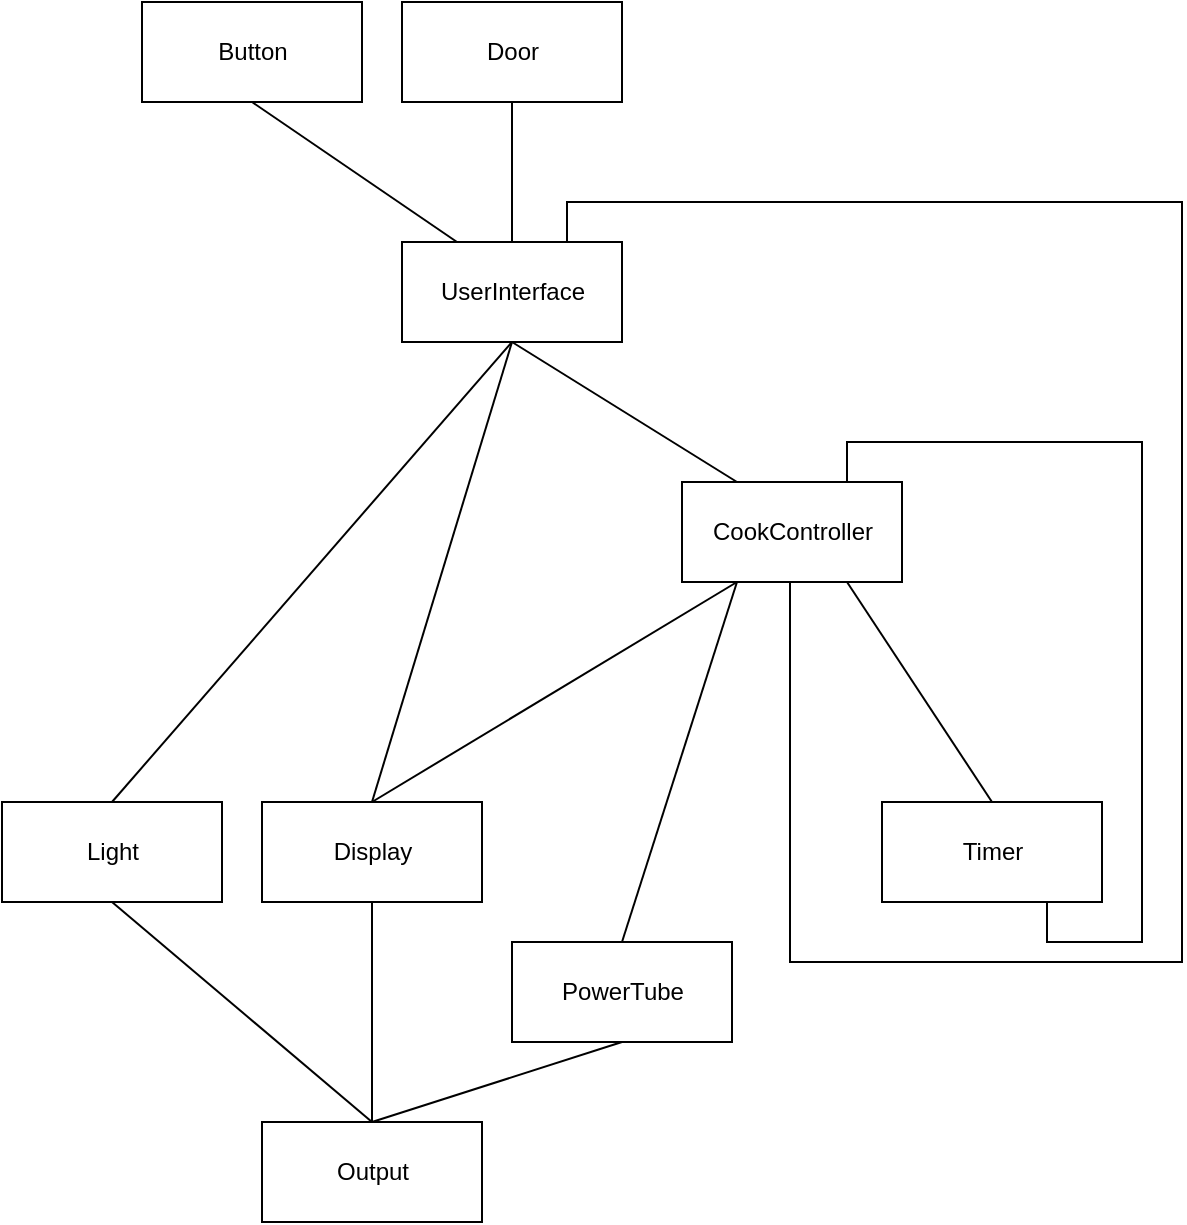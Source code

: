 <mxfile version="12.2.6" type="onedrive" pages="1"><diagram id="6nDYHa8RK8UfnWkhH85k" name="Page-1"><mxGraphModel dx="1303" dy="735" grid="1" gridSize="10" guides="1" tooltips="1" connect="1" arrows="1" fold="1" page="1" pageScale="1" pageWidth="827" pageHeight="1169" math="0" shadow="0"><root><mxCell id="0"/><mxCell id="1" parent="0"/><mxCell id="8oFi16CktfhOujP5GCMT-20" style="edgeStyle=none;rounded=0;orthogonalLoop=1;jettySize=auto;html=1;exitX=0.5;exitY=1;exitDx=0;exitDy=0;entryX=0.5;entryY=0;entryDx=0;entryDy=0;endArrow=none;endFill=0;" parent="1" source="8oFi16CktfhOujP5GCMT-1" target="8oFi16CktfhOujP5GCMT-6" edge="1"><mxGeometry relative="1" as="geometry"/></mxCell><mxCell id="8oFi16CktfhOujP5GCMT-21" style="edgeStyle=none;rounded=0;orthogonalLoop=1;jettySize=auto;html=1;exitX=0.5;exitY=1;exitDx=0;exitDy=0;entryX=0.5;entryY=0;entryDx=0;entryDy=0;endArrow=none;endFill=0;" parent="1" source="8oFi16CktfhOujP5GCMT-1" target="8oFi16CktfhOujP5GCMT-10" edge="1"><mxGeometry relative="1" as="geometry"/></mxCell><mxCell id="8oFi16CktfhOujP5GCMT-24" style="edgeStyle=none;rounded=0;orthogonalLoop=1;jettySize=auto;html=1;exitX=0.5;exitY=1;exitDx=0;exitDy=0;entryX=0.25;entryY=0;entryDx=0;entryDy=0;endArrow=none;endFill=0;" parent="1" source="8oFi16CktfhOujP5GCMT-1" target="8oFi16CktfhOujP5GCMT-12" edge="1"><mxGeometry relative="1" as="geometry"/></mxCell><mxCell id="8oFi16CktfhOujP5GCMT-1" value="UserInterface" style="html=1;" parent="1" vertex="1"><mxGeometry x="310" y="160" width="110" height="50" as="geometry"/></mxCell><mxCell id="8oFi16CktfhOujP5GCMT-18" style="rounded=0;orthogonalLoop=1;jettySize=auto;html=1;exitX=0.5;exitY=1;exitDx=0;exitDy=0;entryX=0.25;entryY=0;entryDx=0;entryDy=0;endArrow=none;endFill=0;" parent="1" source="8oFi16CktfhOujP5GCMT-2" target="8oFi16CktfhOujP5GCMT-1" edge="1"><mxGeometry relative="1" as="geometry"/></mxCell><mxCell id="8oFi16CktfhOujP5GCMT-2" value="Button" style="html=1;" parent="1" vertex="1"><mxGeometry x="180" y="40" width="110" height="50" as="geometry"/></mxCell><mxCell id="8oFi16CktfhOujP5GCMT-19" style="edgeStyle=none;rounded=0;orthogonalLoop=1;jettySize=auto;html=1;exitX=0.5;exitY=1;exitDx=0;exitDy=0;entryX=0.5;entryY=0;entryDx=0;entryDy=0;endArrow=none;endFill=0;" parent="1" source="8oFi16CktfhOujP5GCMT-4" target="8oFi16CktfhOujP5GCMT-1" edge="1"><mxGeometry relative="1" as="geometry"/></mxCell><mxCell id="8oFi16CktfhOujP5GCMT-4" value="Door" style="html=1;" parent="1" vertex="1"><mxGeometry x="310" y="40" width="110" height="50" as="geometry"/></mxCell><mxCell id="8oFi16CktfhOujP5GCMT-30" style="edgeStyle=none;rounded=0;orthogonalLoop=1;jettySize=auto;html=1;exitX=0.5;exitY=1;exitDx=0;exitDy=0;endArrow=none;endFill=0;entryX=0.5;entryY=0;entryDx=0;entryDy=0;" parent="1" source="8oFi16CktfhOujP5GCMT-6" target="8oFi16CktfhOujP5GCMT-8" edge="1"><mxGeometry relative="1" as="geometry"><mxPoint x="260" y="610" as="targetPoint"/></mxGeometry></mxCell><mxCell id="8oFi16CktfhOujP5GCMT-6" value="Display" style="html=1;" parent="1" vertex="1"><mxGeometry x="240" y="440" width="110" height="50" as="geometry"/></mxCell><mxCell id="8oFi16CktfhOujP5GCMT-8" value="Output" style="html=1;" parent="1" vertex="1"><mxGeometry x="240" y="600" width="110" height="50" as="geometry"/></mxCell><mxCell id="8oFi16CktfhOujP5GCMT-31" style="edgeStyle=none;rounded=0;orthogonalLoop=1;jettySize=auto;html=1;exitX=0.5;exitY=1;exitDx=0;exitDy=0;entryX=0.5;entryY=0;entryDx=0;entryDy=0;endArrow=none;endFill=0;" parent="1" source="8oFi16CktfhOujP5GCMT-10" target="8oFi16CktfhOujP5GCMT-8" edge="1"><mxGeometry relative="1" as="geometry"/></mxCell><mxCell id="8oFi16CktfhOujP5GCMT-10" value="Light" style="html=1;" parent="1" vertex="1"><mxGeometry x="110" y="440" width="110" height="50" as="geometry"/></mxCell><mxCell id="8oFi16CktfhOujP5GCMT-23" style="rounded=0;orthogonalLoop=1;jettySize=auto;elbow=vertical;html=1;exitX=0.25;exitY=1;exitDx=0;exitDy=0;endArrow=none;endFill=0;entryX=0.5;entryY=0;entryDx=0;entryDy=0;" parent="1" source="8oFi16CktfhOujP5GCMT-12" target="8oFi16CktfhOujP5GCMT-6" edge="1"><mxGeometry relative="1" as="geometry"><mxPoint x="360" y="380" as="targetPoint"/></mxGeometry></mxCell><mxCell id="8oFi16CktfhOujP5GCMT-25" style="edgeStyle=none;rounded=0;orthogonalLoop=1;jettySize=auto;html=1;exitX=0.25;exitY=1;exitDx=0;exitDy=0;entryX=0.5;entryY=0;entryDx=0;entryDy=0;endArrow=none;endFill=0;" parent="1" source="8oFi16CktfhOujP5GCMT-12" target="8oFi16CktfhOujP5GCMT-16" edge="1"><mxGeometry relative="1" as="geometry"/></mxCell><mxCell id="8oFi16CktfhOujP5GCMT-26" style="rounded=0;orthogonalLoop=1;jettySize=auto;html=1;exitX=0.75;exitY=1;exitDx=0;exitDy=0;entryX=0.5;entryY=0;entryDx=0;entryDy=0;endArrow=none;endFill=0;" parent="1" source="8oFi16CktfhOujP5GCMT-12" target="8oFi16CktfhOujP5GCMT-14" edge="1"><mxGeometry relative="1" as="geometry"/></mxCell><mxCell id="8oFi16CktfhOujP5GCMT-33" style="edgeStyle=orthogonalEdgeStyle;rounded=0;orthogonalLoop=1;jettySize=auto;html=1;exitX=0.5;exitY=1;exitDx=0;exitDy=0;entryX=0.75;entryY=0;entryDx=0;entryDy=0;endArrow=none;endFill=0;" parent="1" source="8oFi16CktfhOujP5GCMT-12" target="8oFi16CktfhOujP5GCMT-1" edge="1"><mxGeometry relative="1" as="geometry"><Array as="points"><mxPoint x="504" y="520"/><mxPoint x="700" y="520"/><mxPoint x="700" y="140"/><mxPoint x="393" y="140"/></Array></mxGeometry></mxCell><mxCell id="8oFi16CktfhOujP5GCMT-12" value="CookController" style="html=1;" parent="1" vertex="1"><mxGeometry x="450" y="280" width="110" height="50" as="geometry"/></mxCell><mxCell id="8oFi16CktfhOujP5GCMT-32" style="edgeStyle=orthogonalEdgeStyle;rounded=0;orthogonalLoop=1;jettySize=auto;html=1;exitX=0.75;exitY=1;exitDx=0;exitDy=0;entryX=0.75;entryY=0;entryDx=0;entryDy=0;endArrow=none;endFill=0;" parent="1" source="8oFi16CktfhOujP5GCMT-14" target="8oFi16CktfhOujP5GCMT-12" edge="1"><mxGeometry relative="1" as="geometry"><Array as="points"><mxPoint x="633" y="510"/><mxPoint x="680" y="510"/><mxPoint x="680" y="260"/><mxPoint x="533" y="260"/></Array></mxGeometry></mxCell><mxCell id="8oFi16CktfhOujP5GCMT-14" value="Timer" style="html=1;" parent="1" vertex="1"><mxGeometry x="550" y="440" width="110" height="50" as="geometry"/></mxCell><mxCell id="8oFi16CktfhOujP5GCMT-29" style="rounded=0;orthogonalLoop=1;jettySize=auto;html=1;exitX=0.5;exitY=1;exitDx=0;exitDy=0;entryX=0.5;entryY=0;entryDx=0;entryDy=0;endArrow=none;endFill=0;" parent="1" source="8oFi16CktfhOujP5GCMT-16" target="8oFi16CktfhOujP5GCMT-8" edge="1"><mxGeometry relative="1" as="geometry"/></mxCell><mxCell id="8oFi16CktfhOujP5GCMT-16" value="PowerTube" style="html=1;" parent="1" vertex="1"><mxGeometry x="365" y="510" width="110" height="50" as="geometry"/></mxCell></root></mxGraphModel></diagram></mxfile>